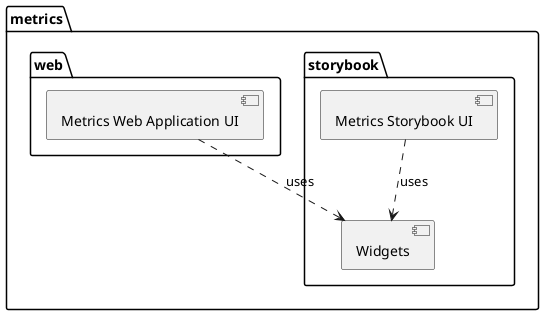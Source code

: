 @startuml metrics_storybook_web_relation_diagram

package "metrics" {
  package "storybook" {
    [Metrics Storybook UI] ..> [Widgets] : uses
  }

  package "web" {
    [Metrics Web Application UI] ..> [Widgets] : uses
  }
}

@enduml
